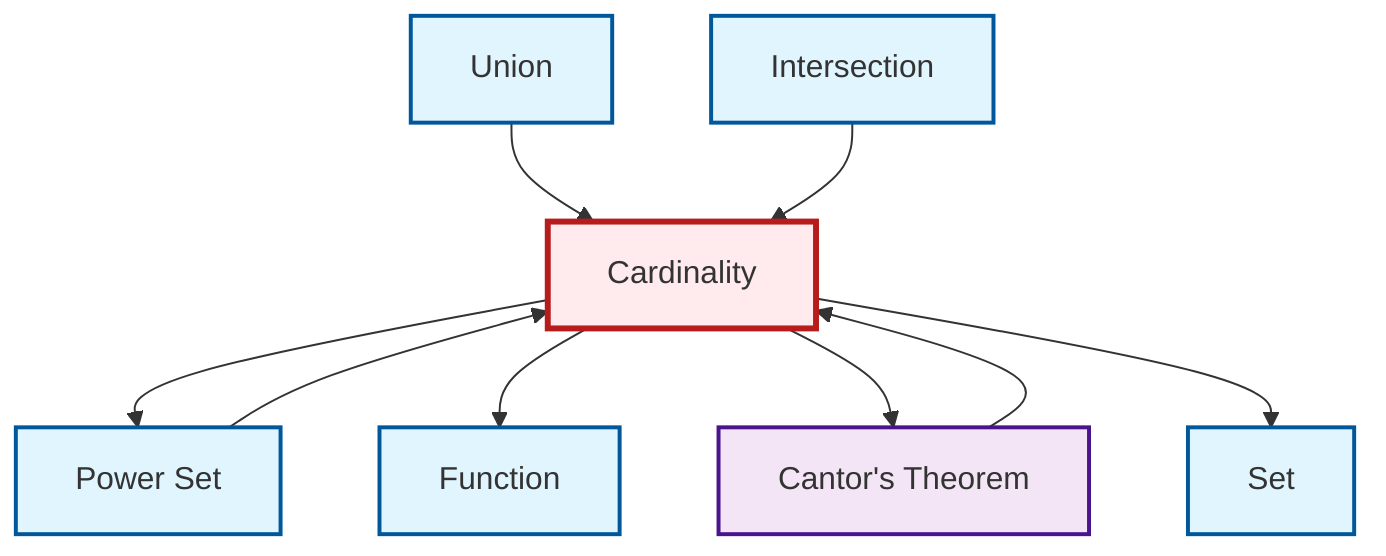 graph TD
    classDef definition fill:#e1f5fe,stroke:#01579b,stroke-width:2px
    classDef theorem fill:#f3e5f5,stroke:#4a148c,stroke-width:2px
    classDef axiom fill:#fff3e0,stroke:#e65100,stroke-width:2px
    classDef example fill:#e8f5e9,stroke:#1b5e20,stroke-width:2px
    classDef current fill:#ffebee,stroke:#b71c1c,stroke-width:3px
    def-cardinality["Cardinality"]:::definition
    def-intersection["Intersection"]:::definition
    def-set["Set"]:::definition
    def-power-set["Power Set"]:::definition
    def-union["Union"]:::definition
    def-function["Function"]:::definition
    thm-cantor["Cantor's Theorem"]:::theorem
    def-cardinality --> def-power-set
    def-union --> def-cardinality
    def-power-set --> def-cardinality
    thm-cantor --> def-cardinality
    def-intersection --> def-cardinality
    def-cardinality --> def-function
    def-cardinality --> thm-cantor
    def-cardinality --> def-set
    class def-cardinality current